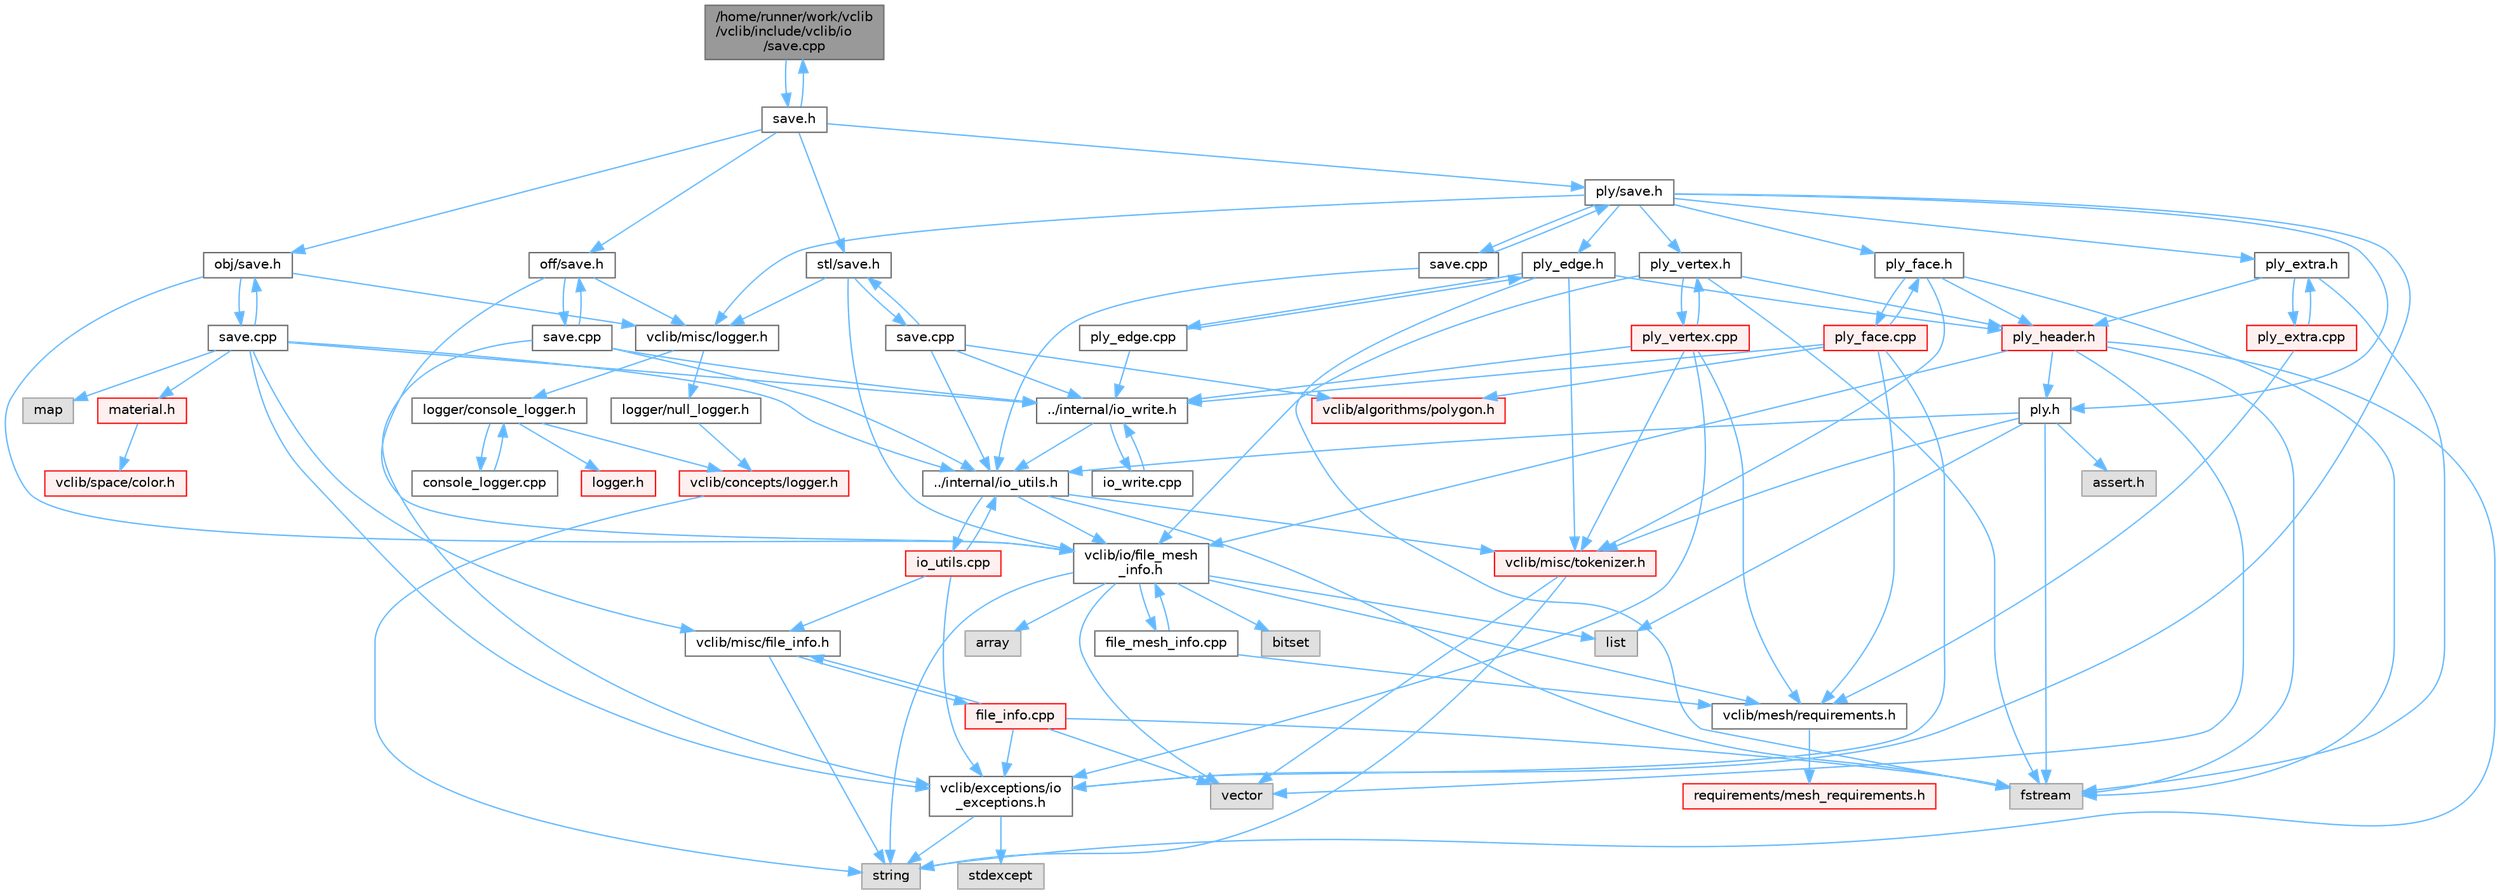 digraph "/home/runner/work/vclib/vclib/include/vclib/io/save.cpp"
{
 // LATEX_PDF_SIZE
  bgcolor="transparent";
  edge [fontname=Helvetica,fontsize=10,labelfontname=Helvetica,labelfontsize=10];
  node [fontname=Helvetica,fontsize=10,shape=box,height=0.2,width=0.4];
  Node1 [label="/home/runner/work/vclib\l/vclib/include/vclib/io\l/save.cpp",height=0.2,width=0.4,color="gray40", fillcolor="grey60", style="filled", fontcolor="black",tooltip=" "];
  Node1 -> Node2 [color="steelblue1",style="solid"];
  Node2 [label="save.h",height=0.2,width=0.4,color="grey40", fillcolor="white", style="filled",URL="$save_8h.html",tooltip=" "];
  Node2 -> Node3 [color="steelblue1",style="solid"];
  Node3 [label="obj/save.h",height=0.2,width=0.4,color="grey40", fillcolor="white", style="filled",URL="$obj_2save_8h.html",tooltip=" "];
  Node3 -> Node4 [color="steelblue1",style="solid"];
  Node4 [label="vclib/io/file_mesh\l_info.h",height=0.2,width=0.4,color="grey40", fillcolor="white", style="filled",URL="$file__mesh__info_8h.html",tooltip=" "];
  Node4 -> Node5 [color="steelblue1",style="solid"];
  Node5 [label="array",height=0.2,width=0.4,color="grey60", fillcolor="#E0E0E0", style="filled",tooltip=" "];
  Node4 -> Node6 [color="steelblue1",style="solid"];
  Node6 [label="list",height=0.2,width=0.4,color="grey60", fillcolor="#E0E0E0", style="filled",tooltip=" "];
  Node4 -> Node7 [color="steelblue1",style="solid"];
  Node7 [label="string",height=0.2,width=0.4,color="grey60", fillcolor="#E0E0E0", style="filled",tooltip=" "];
  Node4 -> Node8 [color="steelblue1",style="solid"];
  Node8 [label="vector",height=0.2,width=0.4,color="grey60", fillcolor="#E0E0E0", style="filled",tooltip=" "];
  Node4 -> Node9 [color="steelblue1",style="solid"];
  Node9 [label="bitset",height=0.2,width=0.4,color="grey60", fillcolor="#E0E0E0", style="filled",tooltip=" "];
  Node4 -> Node10 [color="steelblue1",style="solid"];
  Node10 [label="vclib/mesh/requirements.h",height=0.2,width=0.4,color="grey40", fillcolor="white", style="filled",URL="$requirements_8h.html",tooltip=" "];
  Node10 -> Node11 [color="steelblue1",style="solid"];
  Node11 [label="requirements/mesh_requirements.h",height=0.2,width=0.4,color="red", fillcolor="#FFF0F0", style="filled",URL="$mesh__requirements_8h.html",tooltip=" "];
  Node4 -> Node179 [color="steelblue1",style="solid"];
  Node179 [label="file_mesh_info.cpp",height=0.2,width=0.4,color="grey40", fillcolor="white", style="filled",URL="$file__mesh__info_8cpp.html",tooltip=" "];
  Node179 -> Node4 [color="steelblue1",style="solid"];
  Node179 -> Node10 [color="steelblue1",style="solid"];
  Node3 -> Node180 [color="steelblue1",style="solid"];
  Node180 [label="vclib/misc/logger.h",height=0.2,width=0.4,color="grey40", fillcolor="white", style="filled",URL="$misc_2logger_8h.html",tooltip=" "];
  Node180 -> Node181 [color="steelblue1",style="solid"];
  Node181 [label="logger/console_logger.h",height=0.2,width=0.4,color="grey40", fillcolor="white", style="filled",URL="$console__logger_8h.html",tooltip=" "];
  Node181 -> Node182 [color="steelblue1",style="solid"];
  Node182 [label="logger.h",height=0.2,width=0.4,color="red", fillcolor="#FFF0F0", style="filled",URL="$misc_2logger_2logger_8h.html",tooltip=" "];
  Node181 -> Node193 [color="steelblue1",style="solid"];
  Node193 [label="vclib/concepts/logger.h",height=0.2,width=0.4,color="red", fillcolor="#FFF0F0", style="filled",URL="$concepts_2logger_8h.html",tooltip=" "];
  Node193 -> Node7 [color="steelblue1",style="solid"];
  Node181 -> Node194 [color="steelblue1",style="solid"];
  Node194 [label="console_logger.cpp",height=0.2,width=0.4,color="grey40", fillcolor="white", style="filled",URL="$console__logger_8cpp.html",tooltip=" "];
  Node194 -> Node181 [color="steelblue1",style="solid"];
  Node180 -> Node195 [color="steelblue1",style="solid"];
  Node195 [label="logger/null_logger.h",height=0.2,width=0.4,color="grey40", fillcolor="white", style="filled",URL="$null__logger_8h.html",tooltip=" "];
  Node195 -> Node193 [color="steelblue1",style="solid"];
  Node3 -> Node196 [color="steelblue1",style="solid"];
  Node196 [label="save.cpp",height=0.2,width=0.4,color="grey40", fillcolor="white", style="filled",URL="$obj_2save_8cpp.html",tooltip=" "];
  Node196 -> Node3 [color="steelblue1",style="solid"];
  Node196 -> Node197 [color="steelblue1",style="solid"];
  Node197 [label="map",height=0.2,width=0.4,color="grey60", fillcolor="#E0E0E0", style="filled",tooltip=" "];
  Node196 -> Node198 [color="steelblue1",style="solid"];
  Node198 [label="vclib/exceptions/io\l_exceptions.h",height=0.2,width=0.4,color="grey40", fillcolor="white", style="filled",URL="$io__exceptions_8h.html",tooltip=" "];
  Node198 -> Node76 [color="steelblue1",style="solid"];
  Node76 [label="stdexcept",height=0.2,width=0.4,color="grey60", fillcolor="#E0E0E0", style="filled",tooltip=" "];
  Node198 -> Node7 [color="steelblue1",style="solid"];
  Node196 -> Node199 [color="steelblue1",style="solid"];
  Node199 [label="vclib/misc/file_info.h",height=0.2,width=0.4,color="grey40", fillcolor="white", style="filled",URL="$file__info_8h.html",tooltip=" "];
  Node199 -> Node7 [color="steelblue1",style="solid"];
  Node199 -> Node200 [color="steelblue1",style="solid"];
  Node200 [label="file_info.cpp",height=0.2,width=0.4,color="red", fillcolor="#FFF0F0", style="filled",URL="$file__info_8cpp.html",tooltip=" "];
  Node200 -> Node199 [color="steelblue1",style="solid"];
  Node200 -> Node201 [color="steelblue1",style="solid"];
  Node201 [label="fstream",height=0.2,width=0.4,color="grey60", fillcolor="#E0E0E0", style="filled",tooltip=" "];
  Node200 -> Node8 [color="steelblue1",style="solid"];
  Node200 -> Node198 [color="steelblue1",style="solid"];
  Node196 -> Node203 [color="steelblue1",style="solid"];
  Node203 [label="../internal/io_utils.h",height=0.2,width=0.4,color="grey40", fillcolor="white", style="filled",URL="$io__utils_8h.html",tooltip=" "];
  Node203 -> Node201 [color="steelblue1",style="solid"];
  Node203 -> Node4 [color="steelblue1",style="solid"];
  Node203 -> Node204 [color="steelblue1",style="solid"];
  Node204 [label="vclib/misc/tokenizer.h",height=0.2,width=0.4,color="red", fillcolor="#FFF0F0", style="filled",URL="$tokenizer_8h.html",tooltip=" "];
  Node204 -> Node7 [color="steelblue1",style="solid"];
  Node204 -> Node8 [color="steelblue1",style="solid"];
  Node203 -> Node206 [color="steelblue1",style="solid"];
  Node206 [label="io_utils.cpp",height=0.2,width=0.4,color="red", fillcolor="#FFF0F0", style="filled",URL="$io__utils_8cpp.html",tooltip=" "];
  Node206 -> Node203 [color="steelblue1",style="solid"];
  Node206 -> Node198 [color="steelblue1",style="solid"];
  Node206 -> Node199 [color="steelblue1",style="solid"];
  Node196 -> Node210 [color="steelblue1",style="solid"];
  Node210 [label="../internal/io_write.h",height=0.2,width=0.4,color="grey40", fillcolor="white", style="filled",URL="$io__write_8h.html",tooltip=" "];
  Node210 -> Node203 [color="steelblue1",style="solid"];
  Node210 -> Node211 [color="steelblue1",style="solid"];
  Node211 [label="io_write.cpp",height=0.2,width=0.4,color="grey40", fillcolor="white", style="filled",URL="$io__write_8cpp.html",tooltip=" "];
  Node211 -> Node210 [color="steelblue1",style="solid"];
  Node196 -> Node212 [color="steelblue1",style="solid"];
  Node212 [label="material.h",height=0.2,width=0.4,color="red", fillcolor="#FFF0F0", style="filled",URL="$material_8h.html",tooltip=" "];
  Node212 -> Node33 [color="steelblue1",style="solid"];
  Node33 [label="vclib/space/color.h",height=0.2,width=0.4,color="red", fillcolor="#FFF0F0", style="filled",URL="$space_2color_8h.html",tooltip=" "];
  Node2 -> Node214 [color="steelblue1",style="solid"];
  Node214 [label="off/save.h",height=0.2,width=0.4,color="grey40", fillcolor="white", style="filled",URL="$off_2save_8h.html",tooltip=" "];
  Node214 -> Node4 [color="steelblue1",style="solid"];
  Node214 -> Node180 [color="steelblue1",style="solid"];
  Node214 -> Node215 [color="steelblue1",style="solid"];
  Node215 [label="save.cpp",height=0.2,width=0.4,color="grey40", fillcolor="white", style="filled",URL="$off_2save_8cpp.html",tooltip=" "];
  Node215 -> Node214 [color="steelblue1",style="solid"];
  Node215 -> Node198 [color="steelblue1",style="solid"];
  Node215 -> Node203 [color="steelblue1",style="solid"];
  Node215 -> Node210 [color="steelblue1",style="solid"];
  Node2 -> Node216 [color="steelblue1",style="solid"];
  Node216 [label="ply/save.h",height=0.2,width=0.4,color="grey40", fillcolor="white", style="filled",URL="$ply_2save_8h.html",tooltip=" "];
  Node216 -> Node198 [color="steelblue1",style="solid"];
  Node216 -> Node180 [color="steelblue1",style="solid"];
  Node216 -> Node217 [color="steelblue1",style="solid"];
  Node217 [label="ply.h",height=0.2,width=0.4,color="grey40", fillcolor="white", style="filled",URL="$ply_8h.html",tooltip=" "];
  Node217 -> Node24 [color="steelblue1",style="solid"];
  Node24 [label="assert.h",height=0.2,width=0.4,color="grey60", fillcolor="#E0E0E0", style="filled",tooltip=" "];
  Node217 -> Node201 [color="steelblue1",style="solid"];
  Node217 -> Node6 [color="steelblue1",style="solid"];
  Node217 -> Node204 [color="steelblue1",style="solid"];
  Node217 -> Node203 [color="steelblue1",style="solid"];
  Node216 -> Node218 [color="steelblue1",style="solid"];
  Node218 [label="ply_edge.h",height=0.2,width=0.4,color="grey40", fillcolor="white", style="filled",URL="$ply__edge_8h.html",tooltip=" "];
  Node218 -> Node201 [color="steelblue1",style="solid"];
  Node218 -> Node204 [color="steelblue1",style="solid"];
  Node218 -> Node219 [color="steelblue1",style="solid"];
  Node219 [label="ply_header.h",height=0.2,width=0.4,color="red", fillcolor="#FFF0F0", style="filled",URL="$ply__header_8h.html",tooltip=" "];
  Node219 -> Node8 [color="steelblue1",style="solid"];
  Node219 -> Node7 [color="steelblue1",style="solid"];
  Node219 -> Node201 [color="steelblue1",style="solid"];
  Node219 -> Node4 [color="steelblue1",style="solid"];
  Node219 -> Node217 [color="steelblue1",style="solid"];
  Node218 -> Node222 [color="steelblue1",style="solid"];
  Node222 [label="ply_edge.cpp",height=0.2,width=0.4,color="grey40", fillcolor="white", style="filled",URL="$ply__edge_8cpp.html",tooltip=" "];
  Node222 -> Node218 [color="steelblue1",style="solid"];
  Node222 -> Node210 [color="steelblue1",style="solid"];
  Node216 -> Node223 [color="steelblue1",style="solid"];
  Node223 [label="ply_extra.h",height=0.2,width=0.4,color="grey40", fillcolor="white", style="filled",URL="$ply__extra_8h.html",tooltip=" "];
  Node223 -> Node219 [color="steelblue1",style="solid"];
  Node223 -> Node201 [color="steelblue1",style="solid"];
  Node223 -> Node224 [color="steelblue1",style="solid"];
  Node224 [label="ply_extra.cpp",height=0.2,width=0.4,color="red", fillcolor="#FFF0F0", style="filled",URL="$ply__extra_8cpp.html",tooltip=" "];
  Node224 -> Node223 [color="steelblue1",style="solid"];
  Node224 -> Node10 [color="steelblue1",style="solid"];
  Node216 -> Node227 [color="steelblue1",style="solid"];
  Node227 [label="ply_face.h",height=0.2,width=0.4,color="grey40", fillcolor="white", style="filled",URL="$ply__face_8h.html",tooltip=" "];
  Node227 -> Node201 [color="steelblue1",style="solid"];
  Node227 -> Node204 [color="steelblue1",style="solid"];
  Node227 -> Node219 [color="steelblue1",style="solid"];
  Node227 -> Node228 [color="steelblue1",style="solid"];
  Node228 [label="ply_face.cpp",height=0.2,width=0.4,color="red", fillcolor="#FFF0F0", style="filled",URL="$ply__face_8cpp.html",tooltip=" "];
  Node228 -> Node227 [color="steelblue1",style="solid"];
  Node228 -> Node229 [color="steelblue1",style="solid"];
  Node229 [label="vclib/algorithms/polygon.h",height=0.2,width=0.4,color="red", fillcolor="#FFF0F0", style="filled",URL="$algorithms_2polygon_8h.html",tooltip=" "];
  Node228 -> Node198 [color="steelblue1",style="solid"];
  Node228 -> Node10 [color="steelblue1",style="solid"];
  Node228 -> Node210 [color="steelblue1",style="solid"];
  Node216 -> Node275 [color="steelblue1",style="solid"];
  Node275 [label="ply_vertex.h",height=0.2,width=0.4,color="grey40", fillcolor="white", style="filled",URL="$ply__vertex_8h.html",tooltip=" "];
  Node275 -> Node4 [color="steelblue1",style="solid"];
  Node275 -> Node219 [color="steelblue1",style="solid"];
  Node275 -> Node201 [color="steelblue1",style="solid"];
  Node275 -> Node276 [color="steelblue1",style="solid"];
  Node276 [label="ply_vertex.cpp",height=0.2,width=0.4,color="red", fillcolor="#FFF0F0", style="filled",URL="$ply__vertex_8cpp.html",tooltip=" "];
  Node276 -> Node275 [color="steelblue1",style="solid"];
  Node276 -> Node204 [color="steelblue1",style="solid"];
  Node276 -> Node10 [color="steelblue1",style="solid"];
  Node276 -> Node198 [color="steelblue1",style="solid"];
  Node276 -> Node210 [color="steelblue1",style="solid"];
  Node216 -> Node277 [color="steelblue1",style="solid"];
  Node277 [label="save.cpp",height=0.2,width=0.4,color="grey40", fillcolor="white", style="filled",URL="$ply_2save_8cpp.html",tooltip=" "];
  Node277 -> Node216 [color="steelblue1",style="solid"];
  Node277 -> Node203 [color="steelblue1",style="solid"];
  Node2 -> Node278 [color="steelblue1",style="solid"];
  Node278 [label="stl/save.h",height=0.2,width=0.4,color="grey40", fillcolor="white", style="filled",URL="$stl_2save_8h.html",tooltip=" "];
  Node278 -> Node4 [color="steelblue1",style="solid"];
  Node278 -> Node180 [color="steelblue1",style="solid"];
  Node278 -> Node279 [color="steelblue1",style="solid"];
  Node279 [label="save.cpp",height=0.2,width=0.4,color="grey40", fillcolor="white", style="filled",URL="$stl_2save_8cpp.html",tooltip=" "];
  Node279 -> Node278 [color="steelblue1",style="solid"];
  Node279 -> Node203 [color="steelblue1",style="solid"];
  Node279 -> Node210 [color="steelblue1",style="solid"];
  Node279 -> Node229 [color="steelblue1",style="solid"];
  Node2 -> Node1 [color="steelblue1",style="solid"];
}

